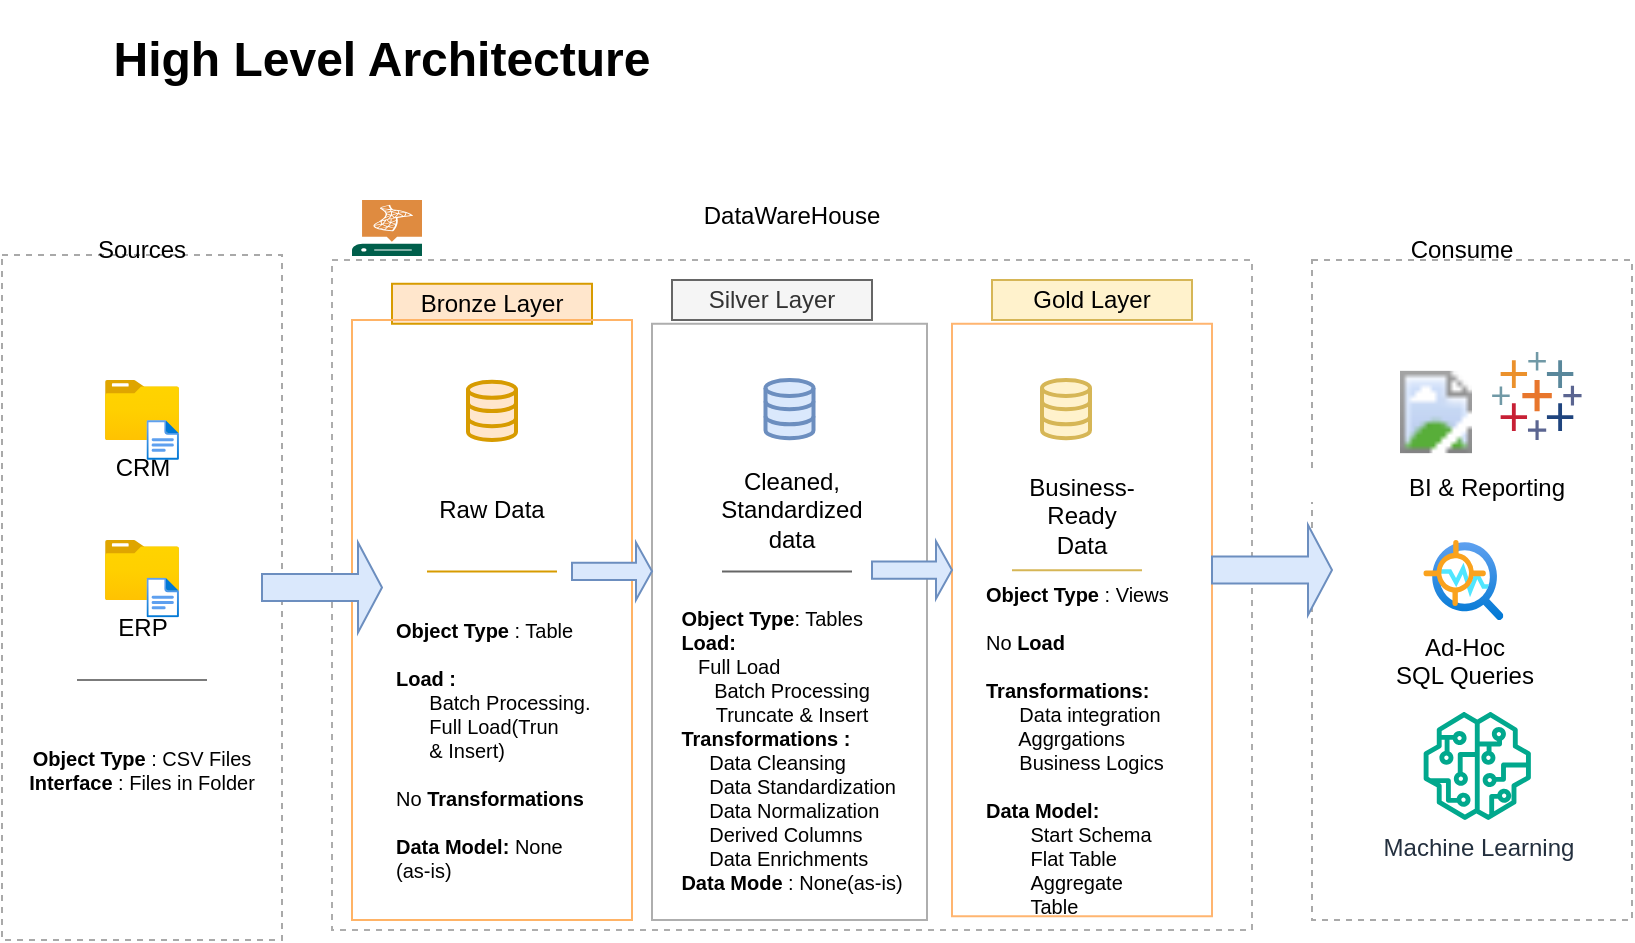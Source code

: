 <mxfile version="26.0.9" pages="2">
  <diagram name="Page-1" id="KpjBxrTiht_Qvs7KwJDv">
    <mxGraphModel dx="1034" dy="557" grid="1" gridSize="10" guides="1" tooltips="1" connect="1" arrows="1" fold="1" page="1" pageScale="1" pageWidth="850" pageHeight="1100" math="0" shadow="0">
      <root>
        <mxCell id="0" />
        <mxCell id="1" parent="0" />
        <mxCell id="08p3rzBNdtEZxl52uitY-1" value="" style="rounded=0;whiteSpace=wrap;html=1;gradientColor=default;fillColor=none;dashed=1;strokeColor=#A9A9A9;" parent="1" vertex="1">
          <mxGeometry x="5" y="147.5" width="140" height="342.5" as="geometry" />
        </mxCell>
        <mxCell id="08p3rzBNdtEZxl52uitY-2" value="High Level Architecture" style="text;html=1;align=center;verticalAlign=middle;whiteSpace=wrap;rounded=0;fontSize=24;fontStyle=1" parent="1" vertex="1">
          <mxGeometry x="50" y="20" width="290" height="60" as="geometry" />
        </mxCell>
        <mxCell id="08p3rzBNdtEZxl52uitY-3" value="DataWareHouse" style="rounded=1;whiteSpace=wrap;html=1;fillColor=none;strokeColor=none;" parent="1" vertex="1">
          <mxGeometry x="345" y="107.5" width="110" height="40" as="geometry" />
        </mxCell>
        <mxCell id="08p3rzBNdtEZxl52uitY-4" value="" style="rounded=0;whiteSpace=wrap;html=1;gradientColor=default;fillColor=none;dashed=1;strokeColor=#ADADAD;" parent="1" vertex="1">
          <mxGeometry x="170" y="150" width="460" height="335" as="geometry" />
        </mxCell>
        <mxCell id="08p3rzBNdtEZxl52uitY-5" value="" style="rounded=0;whiteSpace=wrap;html=1;gradientColor=default;fillColor=none;dashed=1;strokeColor=#A9A9A9;" parent="1" vertex="1">
          <mxGeometry x="660" y="150" width="160" height="330" as="geometry" />
        </mxCell>
        <mxCell id="08p3rzBNdtEZxl52uitY-6" value="Consume" style="rounded=1;whiteSpace=wrap;html=1;fillColor=none;strokeColor=none;" parent="1" vertex="1">
          <mxGeometry x="699.63" y="130" width="70" height="30" as="geometry" />
        </mxCell>
        <mxCell id="08p3rzBNdtEZxl52uitY-7" value="Sources" style="rounded=1;whiteSpace=wrap;html=1;fillColor=none;gradientColor=none;strokeColor=none;dashed=1;" parent="1" vertex="1">
          <mxGeometry x="40" y="130" width="70" height="30" as="geometry" />
        </mxCell>
        <mxCell id="08p3rzBNdtEZxl52uitY-9" value="Bronze Layer" style="rounded=0;whiteSpace=wrap;html=1;fillColor=#ffe6cc;strokeColor=#d79b00;" parent="1" vertex="1">
          <mxGeometry x="200" y="161.88" width="100" height="20" as="geometry" />
        </mxCell>
        <mxCell id="08p3rzBNdtEZxl52uitY-10" value="" style="rounded=0;whiteSpace=wrap;html=1;gradientColor=default;fillColor=none;strokeColor=#FFB366;" parent="1" vertex="1">
          <mxGeometry x="180" y="180" width="140" height="300" as="geometry" />
        </mxCell>
        <mxCell id="08p3rzBNdtEZxl52uitY-11" value="Silver Layer" style="rounded=0;whiteSpace=wrap;html=1;fillColor=#f5f5f5;strokeColor=#666666;fontColor=#333333;" parent="1" vertex="1">
          <mxGeometry x="340" y="160" width="100" height="20" as="geometry" />
        </mxCell>
        <mxCell id="08p3rzBNdtEZxl52uitY-13" value="" style="rounded=0;whiteSpace=wrap;html=1;gradientColor=default;fillColor=none;strokeColor=#AEAEAE;" parent="1" vertex="1">
          <mxGeometry x="330" y="181.88" width="137.5" height="298.12" as="geometry" />
        </mxCell>
        <mxCell id="08p3rzBNdtEZxl52uitY-14" value="Gold Layer" style="rounded=0;whiteSpace=wrap;html=1;fillColor=#fff2cc;strokeColor=#d6b656;" parent="1" vertex="1">
          <mxGeometry x="500" y="160" width="100" height="20" as="geometry" />
        </mxCell>
        <mxCell id="08p3rzBNdtEZxl52uitY-15" value="" style="rounded=0;whiteSpace=wrap;html=1;fillColor=none;strokeColor=#FFB570;" parent="1" vertex="1">
          <mxGeometry x="480" y="181.88" width="130" height="296.25" as="geometry" />
        </mxCell>
        <mxCell id="08p3rzBNdtEZxl52uitY-16" value="CRM" style="image;aspect=fixed;html=1;points=[];align=center;fontSize=12;image=img/lib/azure2/general/Folder_Blank.svg;" parent="1" vertex="1">
          <mxGeometry x="56.52" y="210" width="36.96" height="30" as="geometry" />
        </mxCell>
        <mxCell id="08p3rzBNdtEZxl52uitY-17" value="" style="image;aspect=fixed;html=1;points=[];align=center;fontSize=12;image=img/lib/azure2/general/File.svg;" parent="1" vertex="1">
          <mxGeometry x="77.25" y="230" width="16.23" height="20" as="geometry" />
        </mxCell>
        <mxCell id="08p3rzBNdtEZxl52uitY-18" value="ERP" style="image;aspect=fixed;html=1;points=[];align=center;fontSize=12;image=img/lib/azure2/general/Folder_Blank.svg;" parent="1" vertex="1">
          <mxGeometry x="56.52" y="290" width="36.96" height="30" as="geometry" />
        </mxCell>
        <mxCell id="08p3rzBNdtEZxl52uitY-19" value="" style="image;aspect=fixed;html=1;points=[];align=center;fontSize=12;image=img/lib/azure2/general/File.svg;" parent="1" vertex="1">
          <mxGeometry x="77.25" y="308.75" width="16.23" height="20" as="geometry" />
        </mxCell>
        <mxCell id="08p3rzBNdtEZxl52uitY-24" value="" style="endArrow=none;html=1;rounded=0;strokeColor=#7B7B7B;" parent="1" edge="1">
          <mxGeometry width="50" height="50" relative="1" as="geometry">
            <mxPoint x="42.5" y="360" as="sourcePoint" />
            <mxPoint x="107.5" y="360" as="targetPoint" />
            <Array as="points">
              <mxPoint x="67.5" y="360" />
            </Array>
          </mxGeometry>
        </mxCell>
        <mxCell id="08p3rzBNdtEZxl52uitY-27" value="&lt;b&gt;Object Type&lt;/b&gt; : CSV Files&lt;br&gt;&lt;b&gt;Interface&lt;/b&gt; : Files&amp;nbsp;&lt;span style=&quot;color: rgba(0, 0, 0, 0); font-family: monospace; font-size: 0px; text-align: start; text-wrap: nowrap;&quot;&gt;%3CmxGraphModel%3E%3Croot%3E%3CmxCell%20id%3D%220%22%2F%3E%3CmxCell%20id%3D%221%22%20parent%3D%220%22%2F%3E%3CmxCell%20id%3D%222%22%20value%3D%22%22%20style%3D%22endArrow%3Dnone%3Bhtml%3D1%3Brounded%3D0%3BstrokeColor%3D%23666666%3BfillColor%3D%23f5f5f5%3B%22%20edge%3D%221%22%20parent%3D%221%22%3E%3CmxGeometry%20width%3D%2250%22%20height%3D%2250%22%20relative%3D%221%22%20as%3D%22geometry%22%3E%3CmxPoint%20x%3D%22330%22%20y%3D%22370%22%20as%3D%22sourcePoint%22%2F%3E%3CmxPoint%20x%3D%22395%22%20y%3D%22370%22%20as%3D%22targetPoint%22%2F%3E%3CArray%20as%3D%22points%22%2F%3E%3C%2FmxGeometry%3E%3C%2FmxCell%3E%3C%2Froot%3E%3C%2FmxGraphModel%3E&lt;/span&gt;in Folder" style="text;html=1;align=center;verticalAlign=middle;whiteSpace=wrap;rounded=0;fontSize=10;fontStyle=0" parent="1" vertex="1">
          <mxGeometry x="15" y="390" width="120" height="30" as="geometry" />
        </mxCell>
        <mxCell id="08p3rzBNdtEZxl52uitY-30" value="" style="shape=singleArrow;whiteSpace=wrap;html=1;fillColor=#dae8fc;strokeColor=#6c8ebf;" parent="1" vertex="1">
          <mxGeometry x="610" y="282.5" width="60" height="45" as="geometry" />
        </mxCell>
        <mxCell id="08p3rzBNdtEZxl52uitY-31" value="" style="shape=singleArrow;whiteSpace=wrap;html=1;fillColor=#dae8fc;strokeColor=#6c8ebf;" parent="1" vertex="1">
          <mxGeometry x="135" y="291.25" width="60" height="45" as="geometry" />
        </mxCell>
        <mxCell id="08p3rzBNdtEZxl52uitY-32" value="" style="shape=singleArrow;whiteSpace=wrap;html=1;fillColor=#dae8fc;strokeColor=#6c8ebf;" parent="1" vertex="1">
          <mxGeometry x="290" y="291.25" width="40" height="28.75" as="geometry" />
        </mxCell>
        <mxCell id="08p3rzBNdtEZxl52uitY-34" value="" style="shape=singleArrow;whiteSpace=wrap;html=1;fillColor=#dae8fc;strokeColor=#6c8ebf;" parent="1" vertex="1">
          <mxGeometry x="440" y="290.63" width="40" height="28.75" as="geometry" />
        </mxCell>
        <mxCell id="08p3rzBNdtEZxl52uitY-36" value="" style="html=1;verticalLabelPosition=bottom;align=center;labelBackgroundColor=#ffffff;verticalAlign=top;strokeWidth=2;strokeColor=#d79b00;shadow=0;dashed=0;shape=mxgraph.ios7.icons.data;fillColor=#ffe6cc;" parent="1" vertex="1">
          <mxGeometry x="238" y="210.9" width="24" height="29.1" as="geometry" />
        </mxCell>
        <mxCell id="08p3rzBNdtEZxl52uitY-37" value="" style="html=1;verticalLabelPosition=bottom;align=center;labelBackgroundColor=#ffffff;verticalAlign=top;strokeWidth=2;strokeColor=#6c8ebf;shadow=0;dashed=0;shape=mxgraph.ios7.icons.data;fillColor=#dae8fc;" parent="1" vertex="1">
          <mxGeometry x="386.75" y="210" width="24" height="29.1" as="geometry" />
        </mxCell>
        <mxCell id="08p3rzBNdtEZxl52uitY-38" value="" style="html=1;verticalLabelPosition=bottom;align=center;labelBackgroundColor=#ffffff;verticalAlign=top;strokeWidth=2;strokeColor=#d6b656;shadow=0;dashed=0;shape=mxgraph.ios7.icons.data;fillColor=#fff2cc;" parent="1" vertex="1">
          <mxGeometry x="525" y="210.0" width="24" height="29.1" as="geometry" />
        </mxCell>
        <mxCell id="08p3rzBNdtEZxl52uitY-39" value="Raw&amp;nbsp;&lt;span style=&quot;color: rgba(0, 0, 0, 0); font-family: monospace; font-size: 0px; text-align: start; text-wrap: nowrap;&quot;&gt;%3CmxGraphModel%3E%3Croot%3E%3CmxCell%20id%3D%220%22%2F%3E%3CmxCell%20id%3D%221%22%20parent%3D%220%22%2F%3E%3CmxCell%20id%3D%222%22%20value%3D%22%22%20style%3D%22html%3D1%3BverticalLabelPosition%3Dbottom%3Balign%3Dcenter%3BlabelBackgroundColor%3D%23ffffff%3BverticalAlign%3Dtop%3BstrokeWidth%3D2%3BstrokeColor%3D%236c8ebf%3Bshadow%3D0%3Bdashed%3D0%3Bshape%3Dmxgraph.ios7.icons.data%3BfillColor%3D%23dae8fc%3B%22%20vertex%3D%221%22%20parent%3D%221%22%3E%3CmxGeometry%20x%3D%22353%22%20y%3D%22279.65%22%20width%3D%2224%22%20height%3D%2229.1%22%20as%3D%22geometry%22%2F%3E%3C%2FmxCell%3E%3C%2Froot%3E%3C%2FmxGraphModel%3E&lt;/span&gt;&lt;span style=&quot;color: rgba(0, 0, 0, 0); font-family: monospace; font-size: 0px; text-align: start; text-wrap: nowrap;&quot;&gt;%3CmxGraphModel%3E%3Croot%3E%3CmxCell%20id%3D%220%22%2F%3E%3CmxCell%20id%3D%221%22%20parent%3D%220%22%2F%3E%3CmxCell%20id%3D%222%22%20value%3D%22%22%20style%3D%22html%3D1%3BverticalLabelPosition%3Dbottom%3Balign%3Dcenter%3BlabelBackgroundColor%3D%23ffffff%3BverticalAlign%3Dtop%3BstrokeWidth%3D2%3BstrokeColor%3D%236c8ebf%3Bshadow%3D0%3Bdashed%3D0%3Bshape%3Dmxgraph.ios7.icons.data%3BfillColor%3D%23dae8fc%3B%22%20vertex%3D%221%22%20parent%3D%221%22%3E%3CmxGeometry%20x%3D%22353%22%20y%3D%22279.65%22%20width%3D%2224%22%20height%3D%2229.1%22%20as%3D%22geometry%22%2F%3E%3C%2FmxCell%3E%3C%2Froot%3E%3C%2FmxGraphModel%3E&lt;/span&gt;Data" style="text;html=1;align=center;verticalAlign=middle;whiteSpace=wrap;rounded=0;" parent="1" vertex="1">
          <mxGeometry x="220" y="260" width="60" height="30" as="geometry" />
        </mxCell>
        <mxCell id="08p3rzBNdtEZxl52uitY-40" value="Business- Ready Data&lt;div&gt;&lt;br&gt;&lt;/div&gt;" style="text;html=1;align=center;verticalAlign=middle;whiteSpace=wrap;rounded=0;" parent="1" vertex="1">
          <mxGeometry x="515" y="270" width="60" height="30" as="geometry" />
        </mxCell>
        <mxCell id="08p3rzBNdtEZxl52uitY-41" value="Cleaned, Standardized data" style="text;html=1;align=center;verticalAlign=middle;whiteSpace=wrap;rounded=0;fontSize=12;" parent="1" vertex="1">
          <mxGeometry x="370" y="260" width="60" height="30" as="geometry" />
        </mxCell>
        <mxCell id="08p3rzBNdtEZxl52uitY-44" value="" style="endArrow=none;html=1;rounded=0;strokeColor=#666666;fillColor=#f5f5f5;" parent="1" edge="1">
          <mxGeometry width="50" height="50" relative="1" as="geometry">
            <mxPoint x="365" y="305.75" as="sourcePoint" />
            <mxPoint x="430" y="305.75" as="targetPoint" />
            <Array as="points" />
          </mxGeometry>
        </mxCell>
        <mxCell id="08p3rzBNdtEZxl52uitY-45" value="" style="endArrow=none;html=1;rounded=0;strokeColor=#d6b656;fillColor=#fff2cc;" parent="1" edge="1">
          <mxGeometry width="50" height="50" relative="1" as="geometry">
            <mxPoint x="510" y="305.13" as="sourcePoint" />
            <mxPoint x="575" y="305.13" as="targetPoint" />
            <Array as="points" />
          </mxGeometry>
        </mxCell>
        <mxCell id="08p3rzBNdtEZxl52uitY-47" value="" style="endArrow=none;html=1;rounded=0;strokeColor=#d79b00;fillColor=#ffe6cc;" parent="1" edge="1">
          <mxGeometry width="50" height="50" relative="1" as="geometry">
            <mxPoint x="217.5" y="305.75" as="sourcePoint" />
            <mxPoint x="282.5" y="305.75" as="targetPoint" />
            <Array as="points" />
          </mxGeometry>
        </mxCell>
        <mxCell id="08p3rzBNdtEZxl52uitY-48" value="&lt;b&gt;Object Type&lt;/b&gt; : Views&lt;div&gt;&lt;br&gt;&lt;div style=&quot;&quot;&gt;No&lt;b&gt; Load&amp;nbsp; &amp;nbsp;&lt;/b&gt;&lt;/div&gt;&lt;div style=&quot;&quot;&gt;&lt;span style=&quot;background-color: transparent; color: light-dark(rgb(0, 0, 0), rgb(255, 255, 255));&quot;&gt;&amp;nbsp; &amp;nbsp; &amp;nbsp;&amp;nbsp;&lt;/span&gt;&lt;/div&gt;&lt;div style=&quot;&quot;&gt;&lt;span style=&quot;background-color: transparent; color: light-dark(rgb(0, 0, 0), rgb(255, 255, 255));&quot;&gt;&lt;b&gt;Transformations:&amp;nbsp;&lt;/b&gt;&lt;/span&gt;&lt;/div&gt;&lt;div style=&quot;&quot;&gt;&lt;span style=&quot;background-color: transparent; color: light-dark(rgb(0, 0, 0), rgb(255, 255, 255));&quot;&gt;&amp;nbsp; &amp;nbsp; &amp;nbsp; Data integration&lt;/span&gt;&lt;span style=&quot;background-color: transparent; color: light-dark(rgb(0, 0, 0), rgb(255, 255, 255)); white-space: pre;&quot;&gt;&#x9;&lt;/span&gt;&lt;/div&gt;&lt;div style=&quot;&quot;&gt;&amp;nbsp; &amp;nbsp; &amp;nbsp; Aggrgations&lt;/div&gt;&lt;div style=&quot;&quot;&gt;&amp;nbsp; &amp;nbsp; &amp;nbsp; Business Logics&lt;/div&gt;&lt;div style=&quot;&quot;&gt;&lt;br&gt;&lt;/div&gt;&lt;/div&gt;&lt;div style=&quot;&quot;&gt;&lt;b&gt;Data Model:&amp;nbsp;&lt;/b&gt;&lt;/div&gt;&lt;div style=&quot;&quot;&gt;&lt;span style=&quot;font-weight: bold; white-space: pre;&quot;&gt;&#x9;&lt;/span&gt;Start Schema&lt;br&gt;&lt;/div&gt;&lt;div style=&quot;&quot;&gt;&lt;span style=&quot;white-space: pre;&quot;&gt;&#x9;&lt;/span&gt;Flat Table&lt;br&gt;&lt;/div&gt;&lt;div style=&quot;&quot;&gt;&lt;span style=&quot;white-space: pre;&quot;&gt;&#x9;&lt;/span&gt;Aggregate&amp;nbsp; &amp;nbsp; &amp;nbsp; &amp;nbsp; &amp;nbsp; &amp;nbsp; &lt;span style=&quot;white-space: pre;&quot;&gt;&#x9;&lt;/span&gt;Table&amp;nbsp;&lt;br&gt;&lt;/div&gt;" style="text;html=1;align=left;verticalAlign=middle;whiteSpace=wrap;rounded=0;fontSize=10;" parent="1" vertex="1">
          <mxGeometry x="495" y="380" width="100" height="30" as="geometry" />
        </mxCell>
        <mxCell id="08p3rzBNdtEZxl52uitY-54" value="&lt;b&gt;Object Type&lt;/b&gt; : Table&lt;div&gt;&lt;br&gt;&lt;div style=&quot;&quot;&gt;&lt;b&gt;Load :&amp;nbsp;&lt;/b&gt;&lt;/div&gt;&lt;div style=&quot;&quot;&gt;&lt;span style=&quot;background-color: transparent; color: light-dark(rgb(0, 0, 0), rgb(255, 255, 255));&quot;&gt;&amp;nbsp; &amp;nbsp; &amp;nbsp; Batch Processing.&lt;/span&gt;&lt;/div&gt;&lt;div style=&quot;&quot;&gt;&lt;b style=&quot;background-color: transparent; color: light-dark(rgb(0, 0, 0), rgb(255, 255, 255));&quot;&gt;&amp;nbsp; &amp;nbsp; &amp;nbsp; &lt;/b&gt;&lt;span style=&quot;background-color: transparent; color: light-dark(rgb(0, 0, 0), rgb(255, 255, 255));&quot;&gt;Full Load(Trun&amp;nbsp; &amp;nbsp; &amp;nbsp; &amp;nbsp; &amp;nbsp; &amp;nbsp; &amp;amp; Insert)&lt;/span&gt;&lt;/div&gt;&lt;div style=&quot;&quot;&gt;&lt;span style=&quot;background-color: transparent; color: light-dark(rgb(0, 0, 0), rgb(255, 255, 255));&quot;&gt;&lt;br&gt;&lt;/span&gt;&lt;/div&gt;&lt;div style=&quot;&quot;&gt;&lt;span style=&quot;background-color: transparent; color: light-dark(rgb(0, 0, 0), rgb(255, 255, 255));&quot;&gt;No &lt;b&gt;Transformations&lt;/b&gt;&lt;/span&gt;&lt;/div&gt;&lt;div style=&quot;&quot;&gt;&lt;span style=&quot;background-color: transparent; color: light-dark(rgb(0, 0, 0), rgb(255, 255, 255));&quot;&gt;&lt;br&gt;&lt;/span&gt;&lt;/div&gt;&lt;div style=&quot;&quot;&gt;&lt;b style=&quot;background-color: transparent; color: light-dark(rgb(0, 0, 0), rgb(255, 255, 255));&quot;&gt;Data Model: &lt;/b&gt;&lt;span style=&quot;background-color: transparent; color: light-dark(rgb(0, 0, 0), rgb(255, 255, 255));&quot;&gt;None&lt;/span&gt;&lt;b style=&quot;background-color: transparent; color: light-dark(rgb(0, 0, 0), rgb(255, 255, 255));&quot;&gt; &lt;/b&gt;&lt;span style=&quot;background-color: transparent; color: light-dark(rgb(0, 0, 0), rgb(255, 255, 255));&quot;&gt;(as-is)&lt;/span&gt;&lt;br&gt;&lt;/div&gt;&lt;/div&gt;" style="text;html=1;align=left;verticalAlign=middle;whiteSpace=wrap;rounded=0;fontSize=10;" parent="1" vertex="1">
          <mxGeometry x="200" y="380" width="100" height="30" as="geometry" />
        </mxCell>
        <mxCell id="08p3rzBNdtEZxl52uitY-56" value="&lt;div style=&quot;text-align: left;&quot;&gt;&lt;b style=&quot;background-color: transparent; color: light-dark(rgb(0, 0, 0), rgb(255, 255, 255));&quot;&gt;Object Type&lt;/b&gt;&lt;span style=&quot;background-color: transparent; color: light-dark(rgb(0, 0, 0), rgb(255, 255, 255));&quot;&gt;: Tables&lt;/span&gt;&lt;/div&gt;&lt;div&gt;&lt;div style=&quot;text-align: left;&quot;&gt;&lt;b&gt;Load:&amp;nbsp;&lt;/b&gt;&lt;/div&gt;&lt;div style=&quot;text-align: left;&quot;&gt;&lt;span style=&quot;background-color: transparent; color: light-dark(rgb(0, 0, 0), rgb(255, 255, 255)); text-align: center;&quot;&gt;&lt;b&gt;&amp;nbsp; &amp;nbsp;&lt;/b&gt;Full Load&lt;/span&gt;&lt;/div&gt;&lt;/div&gt;&lt;div&gt;Batch Processing&lt;/div&gt;&lt;div&gt;Truncate &amp;amp; Insert&lt;/div&gt;&lt;div style=&quot;text-align: left;&quot;&gt;&lt;b&gt;Transformations :&lt;/b&gt;&lt;/div&gt;&lt;div style=&quot;text-align: left;&quot;&gt;&lt;b&gt;&amp;nbsp; &amp;nbsp; &lt;/b&gt;&amp;nbsp;Data Cleansing&lt;/div&gt;&lt;div style=&quot;text-align: left;&quot;&gt;&amp;nbsp; &amp;nbsp; &amp;nbsp;Data Standardization&lt;/div&gt;&lt;div style=&quot;text-align: left;&quot;&gt;&amp;nbsp; &amp;nbsp; &amp;nbsp;Data Normalization&lt;/div&gt;&lt;div style=&quot;text-align: left;&quot;&gt;&amp;nbsp; &amp;nbsp; &amp;nbsp;Derived Columns&lt;/div&gt;&lt;div style=&quot;text-align: left;&quot;&gt;&amp;nbsp; &amp;nbsp; &amp;nbsp;Data Enrichments&lt;/div&gt;&lt;div style=&quot;text-align: left;&quot;&gt;&lt;b&gt;Data Mode&lt;/b&gt; : None(as-is)&lt;/div&gt;" style="text;html=1;align=center;verticalAlign=middle;whiteSpace=wrap;rounded=0;fontSize=10;" parent="1" vertex="1">
          <mxGeometry x="340" y="340" width="120" height="110" as="geometry" />
        </mxCell>
        <mxCell id="08p3rzBNdtEZxl52uitY-57" value="&amp;nbsp; &amp;nbsp; &amp;nbsp; &amp;nbsp; &amp;nbsp; &amp;nbsp; &amp;nbsp; &amp;nbsp;BI &amp;amp; Reporting" style="image;aspect=fixed;html=1;points=[];align=center;fontSize=12;image=img/lib/azure2/power_platform/PowerBI.svg;" parent="1" vertex="1">
          <mxGeometry x="704" y="202" width="36" height="48" as="geometry" />
        </mxCell>
        <mxCell id="08p3rzBNdtEZxl52uitY-59" value="" style="verticalLabelPosition=bottom;aspect=fixed;html=1;shape=mxgraph.salesforce.analytics;" parent="1" vertex="1">
          <mxGeometry x="750" y="196.05" width="44.85" height="43.95" as="geometry" />
        </mxCell>
        <mxCell id="08p3rzBNdtEZxl52uitY-61" value="Ad-Hoc&lt;div&gt;SQL Queries&lt;/div&gt;" style="image;aspect=fixed;html=1;points=[];align=center;fontSize=12;image=img/lib/azure2/ai_machine_learning/Anomaly_Detector.svg;" parent="1" vertex="1">
          <mxGeometry x="715.63" y="290" width="40" height="40" as="geometry" />
        </mxCell>
        <mxCell id="08p3rzBNdtEZxl52uitY-62" value="Machine Learning" style="sketch=0;outlineConnect=0;fontColor=#232F3E;gradientColor=none;fillColor=#01A88D;strokeColor=none;dashed=0;verticalLabelPosition=bottom;verticalAlign=top;align=center;html=1;fontSize=12;fontStyle=0;aspect=fixed;pointerEvents=1;shape=mxgraph.aws4.sagemaker_model;" parent="1" vertex="1">
          <mxGeometry x="715.63" y="376" width="54" height="54" as="geometry" />
        </mxCell>
        <mxCell id="08p3rzBNdtEZxl52uitY-63" value="" style="sketch=0;pointerEvents=1;shadow=0;dashed=0;html=1;strokeColor=none;fillColor=#005F4B;labelPosition=center;verticalLabelPosition=bottom;verticalAlign=top;align=center;outlineConnect=0;shape=mxgraph.veeam2.sql_server;" parent="1" vertex="1">
          <mxGeometry x="180" y="120" width="35" height="28" as="geometry" />
        </mxCell>
      </root>
    </mxGraphModel>
  </diagram>
  <diagram id="UHYS2RVGrCc13hNujoTO" name="Page-2">
    <mxGraphModel dx="794" dy="557" grid="1" gridSize="10" guides="1" tooltips="1" connect="1" arrows="1" fold="1" page="1" pageScale="1" pageWidth="850" pageHeight="1100" background="#ffffff" math="0" shadow="0">
      <root>
        <mxCell id="0" />
        <mxCell id="1" parent="0" />
        <mxCell id="TlPF17WRxqJsre8iAlvS-1" value="Data Flow Diagram" style="text;html=1;align=center;verticalAlign=middle;whiteSpace=wrap;rounded=0;fontStyle=1;fontSize=40;fillColor=none;gradientColor=default;" vertex="1" parent="1">
          <mxGeometry x="20" y="20" width="430" height="30" as="geometry" />
        </mxCell>
        <mxCell id="TlPF17WRxqJsre8iAlvS-2" value="" style="rounded=1;whiteSpace=wrap;html=1;gradientColor=default;fillColor=none;dashed=1;" vertex="1" parent="1">
          <mxGeometry x="70" y="170" width="120" height="340" as="geometry" />
        </mxCell>
        <mxCell id="TlPF17WRxqJsre8iAlvS-3" value="Sources" style="text;html=1;align=center;verticalAlign=middle;whiteSpace=wrap;rounded=0;fontSize=16;fontStyle=1" vertex="1" parent="1">
          <mxGeometry x="100" y="150" width="60" height="30" as="geometry" />
        </mxCell>
        <mxCell id="TlPF17WRxqJsre8iAlvS-24" style="edgeStyle=orthogonalEdgeStyle;rounded=0;orthogonalLoop=1;jettySize=auto;html=1;entryX=0;entryY=0.25;entryDx=0;entryDy=0;" edge="1" parent="1" source="TlPF17WRxqJsre8iAlvS-4" target="TlPF17WRxqJsre8iAlvS-11">
          <mxGeometry relative="1" as="geometry" />
        </mxCell>
        <mxCell id="TlPF17WRxqJsre8iAlvS-4" value="CRM" style="image;aspect=fixed;html=1;points=[];align=center;fontSize=12;image=img/lib/azure2/general/Folder_Blank.svg;" vertex="1" parent="1">
          <mxGeometry x="105.36" y="240" width="44.64" height="36.23" as="geometry" />
        </mxCell>
        <mxCell id="TlPF17WRxqJsre8iAlvS-18" value="" style="edgeStyle=orthogonalEdgeStyle;rounded=0;orthogonalLoop=1;jettySize=auto;html=1;" edge="1" parent="1" source="TlPF17WRxqJsre8iAlvS-5" target="TlPF17WRxqJsre8iAlvS-14">
          <mxGeometry relative="1" as="geometry" />
        </mxCell>
        <mxCell id="TlPF17WRxqJsre8iAlvS-21" style="edgeStyle=orthogonalEdgeStyle;rounded=0;orthogonalLoop=1;jettySize=auto;html=1;entryX=0;entryY=0.5;entryDx=0;entryDy=0;" edge="1" parent="1" source="TlPF17WRxqJsre8iAlvS-5" target="TlPF17WRxqJsre8iAlvS-13">
          <mxGeometry relative="1" as="geometry" />
        </mxCell>
        <mxCell id="TlPF17WRxqJsre8iAlvS-22" style="edgeStyle=orthogonalEdgeStyle;rounded=0;orthogonalLoop=1;jettySize=auto;html=1;entryX=0;entryY=0.5;entryDx=0;entryDy=0;" edge="1" parent="1" source="TlPF17WRxqJsre8iAlvS-5" target="TlPF17WRxqJsre8iAlvS-15">
          <mxGeometry relative="1" as="geometry" />
        </mxCell>
        <mxCell id="TlPF17WRxqJsre8iAlvS-5" value="ERP" style="image;aspect=fixed;html=1;points=[];align=center;fontSize=12;image=img/lib/azure2/general/Folder_Blank.svg;" vertex="1" parent="1">
          <mxGeometry x="105.36" y="350" width="49.29" height="40" as="geometry" />
        </mxCell>
        <mxCell id="TlPF17WRxqJsre8iAlvS-7" value="" style="rounded=1;whiteSpace=wrap;html=1;fillColor=none;dashed=1;strokeColor=#FF9933;gradientColor=default;" vertex="1" parent="1">
          <mxGeometry x="250" y="180" width="120" height="330" as="geometry" />
        </mxCell>
        <mxCell id="TlPF17WRxqJsre8iAlvS-9" value="Bronze Layer" style="rounded=1;whiteSpace=wrap;html=1;fillColor=#ffe6cc;strokeColor=#d79b00;" vertex="1" parent="1">
          <mxGeometry x="260" y="140" width="110" height="30" as="geometry" />
        </mxCell>
        <mxCell id="TlPF17WRxqJsre8iAlvS-37" style="edgeStyle=orthogonalEdgeStyle;rounded=0;orthogonalLoop=1;jettySize=auto;html=1;entryX=0;entryY=0.5;entryDx=0;entryDy=0;" edge="1" parent="1" source="TlPF17WRxqJsre8iAlvS-10" target="TlPF17WRxqJsre8iAlvS-31">
          <mxGeometry relative="1" as="geometry" />
        </mxCell>
        <mxCell id="TlPF17WRxqJsre8iAlvS-10" value="crm_prd_info" style="rounded=1;whiteSpace=wrap;html=1;fillColor=#ffe6cc;strokeColor=#d79b00;" vertex="1" parent="1">
          <mxGeometry x="260" y="300" width="100" height="30" as="geometry" />
        </mxCell>
        <mxCell id="TlPF17WRxqJsre8iAlvS-35" style="edgeStyle=orthogonalEdgeStyle;rounded=0;orthogonalLoop=1;jettySize=auto;html=1;entryX=0;entryY=0.5;entryDx=0;entryDy=0;" edge="1" parent="1" source="TlPF17WRxqJsre8iAlvS-11" target="TlPF17WRxqJsre8iAlvS-30">
          <mxGeometry relative="1" as="geometry" />
        </mxCell>
        <mxCell id="TlPF17WRxqJsre8iAlvS-11" value="crm_sales_details" style="rounded=1;whiteSpace=wrap;html=1;fillColor=#ffe6cc;strokeColor=#d79b00;" vertex="1" parent="1">
          <mxGeometry x="260" y="200" width="100" height="30" as="geometry" />
        </mxCell>
        <mxCell id="TlPF17WRxqJsre8iAlvS-12" value="crm_cust_info" style="rounded=1;whiteSpace=wrap;html=1;fillColor=#ffe6cc;strokeColor=#d79b00;" vertex="1" parent="1">
          <mxGeometry x="260" y="250" width="100" height="30" as="geometry" />
        </mxCell>
        <mxCell id="TlPF17WRxqJsre8iAlvS-13" value="erp_loc_a101" style="rounded=1;whiteSpace=wrap;html=1;fillColor=#ffe6cc;strokeColor=#d79b00;" vertex="1" parent="1">
          <mxGeometry x="260" y="410" width="100" height="30" as="geometry" />
        </mxCell>
        <mxCell id="TlPF17WRxqJsre8iAlvS-14" value="erp_cust_az12" style="rounded=1;whiteSpace=wrap;html=1;fillColor=#ffe6cc;strokeColor=#d79b00;" vertex="1" parent="1">
          <mxGeometry x="260" y="355" width="100" height="30" as="geometry" />
        </mxCell>
        <mxCell id="TlPF17WRxqJsre8iAlvS-40" style="edgeStyle=orthogonalEdgeStyle;rounded=0;orthogonalLoop=1;jettySize=auto;html=1;" edge="1" parent="1" source="TlPF17WRxqJsre8iAlvS-15" target="TlPF17WRxqJsre8iAlvS-34">
          <mxGeometry relative="1" as="geometry" />
        </mxCell>
        <mxCell id="TlPF17WRxqJsre8iAlvS-15" value="erp_px_cat_g1v2" style="rounded=1;whiteSpace=wrap;html=1;fillColor=#ffe6cc;strokeColor=#d79b00;" vertex="1" parent="1">
          <mxGeometry x="260" y="460" width="100" height="30" as="geometry" />
        </mxCell>
        <mxCell id="TlPF17WRxqJsre8iAlvS-17" style="edgeStyle=orthogonalEdgeStyle;rounded=0;orthogonalLoop=1;jettySize=auto;html=1;entryX=0.067;entryY=0.238;entryDx=0;entryDy=0;entryPerimeter=0;" edge="1" parent="1" source="TlPF17WRxqJsre8iAlvS-4" target="TlPF17WRxqJsre8iAlvS-7">
          <mxGeometry relative="1" as="geometry" />
        </mxCell>
        <mxCell id="TlPF17WRxqJsre8iAlvS-25" style="edgeStyle=orthogonalEdgeStyle;rounded=0;orthogonalLoop=1;jettySize=auto;html=1;entryX=0.087;entryY=0.556;entryDx=0;entryDy=0;entryPerimeter=0;" edge="1" parent="1" source="TlPF17WRxqJsre8iAlvS-4" target="TlPF17WRxqJsre8iAlvS-10">
          <mxGeometry relative="1" as="geometry">
            <Array as="points">
              <mxPoint x="210" y="258" />
              <mxPoint x="210" y="317" />
            </Array>
          </mxGeometry>
        </mxCell>
        <mxCell id="TlPF17WRxqJsre8iAlvS-26" value="Silver Layer" style="rounded=1;whiteSpace=wrap;html=1;fillColor=#f5f5f5;strokeColor=#666666;fontColor=#333333;" vertex="1" parent="1">
          <mxGeometry x="400" y="140" width="110" height="30" as="geometry" />
        </mxCell>
        <mxCell id="TlPF17WRxqJsre8iAlvS-27" value="" style="rounded=1;whiteSpace=wrap;html=1;fillColor=none;dashed=1;strokeColor=#909090;gradientColor=default;" vertex="1" parent="1">
          <mxGeometry x="400" y="180" width="120" height="330" as="geometry" />
        </mxCell>
        <mxCell id="TlPF17WRxqJsre8iAlvS-28" value="crm_cust_info" style="rounded=1;whiteSpace=wrap;html=1;fillColor=#f5f5f5;strokeColor=#666666;fontColor=#333333;" vertex="1" parent="1">
          <mxGeometry x="410" y="250" width="100" height="30" as="geometry" />
        </mxCell>
        <mxCell id="TlPF17WRxqJsre8iAlvS-30" value="crm_sales_details" style="rounded=1;whiteSpace=wrap;html=1;fillColor=#f5f5f5;strokeColor=#666666;fontColor=#333333;" vertex="1" parent="1">
          <mxGeometry x="410" y="200" width="100" height="30" as="geometry" />
        </mxCell>
        <mxCell id="TlPF17WRxqJsre8iAlvS-31" value="crm_prd_info" style="rounded=1;whiteSpace=wrap;html=1;fillColor=#f5f5f5;strokeColor=#666666;fontColor=#333333;" vertex="1" parent="1">
          <mxGeometry x="410" y="300" width="100" height="30" as="geometry" />
        </mxCell>
        <mxCell id="TlPF17WRxqJsre8iAlvS-32" value="erp_cust_az12" style="rounded=1;whiteSpace=wrap;html=1;fillColor=#f5f5f5;strokeColor=#666666;fontColor=#333333;" vertex="1" parent="1">
          <mxGeometry x="410" y="350" width="100" height="30" as="geometry" />
        </mxCell>
        <mxCell id="TlPF17WRxqJsre8iAlvS-33" value="erp_loc_a101" style="rounded=1;whiteSpace=wrap;html=1;fillColor=#f5f5f5;strokeColor=#666666;fontColor=#333333;" vertex="1" parent="1">
          <mxGeometry x="410" y="410" width="100" height="30" as="geometry" />
        </mxCell>
        <mxCell id="TlPF17WRxqJsre8iAlvS-34" value="erp_px_cat_g1v2" style="rounded=1;whiteSpace=wrap;html=1;fillColor=#f5f5f5;strokeColor=#666666;fontColor=#333333;" vertex="1" parent="1">
          <mxGeometry x="410" y="460" width="100" height="30" as="geometry" />
        </mxCell>
        <mxCell id="TlPF17WRxqJsre8iAlvS-36" style="edgeStyle=orthogonalEdgeStyle;rounded=0;orthogonalLoop=1;jettySize=auto;html=1;entryX=0.08;entryY=0.578;entryDx=0;entryDy=0;entryPerimeter=0;" edge="1" parent="1" source="TlPF17WRxqJsre8iAlvS-12" target="TlPF17WRxqJsre8iAlvS-28">
          <mxGeometry relative="1" as="geometry" />
        </mxCell>
        <mxCell id="TlPF17WRxqJsre8iAlvS-38" style="edgeStyle=orthogonalEdgeStyle;rounded=0;orthogonalLoop=1;jettySize=auto;html=1;entryX=0.087;entryY=0.644;entryDx=0;entryDy=0;entryPerimeter=0;" edge="1" parent="1" source="TlPF17WRxqJsre8iAlvS-14" target="TlPF17WRxqJsre8iAlvS-32">
          <mxGeometry relative="1" as="geometry" />
        </mxCell>
        <mxCell id="TlPF17WRxqJsre8iAlvS-39" style="edgeStyle=orthogonalEdgeStyle;rounded=0;orthogonalLoop=1;jettySize=auto;html=1;entryX=0.08;entryY=0.578;entryDx=0;entryDy=0;entryPerimeter=0;" edge="1" parent="1" source="TlPF17WRxqJsre8iAlvS-13" target="TlPF17WRxqJsre8iAlvS-33">
          <mxGeometry relative="1" as="geometry" />
        </mxCell>
        <mxCell id="TlPF17WRxqJsre8iAlvS-42" value="Gold Layer" style="rounded=1;whiteSpace=wrap;html=1;fillColor=#fff2cc;strokeColor=#d6b656;" vertex="1" parent="1">
          <mxGeometry x="575" y="140" width="110" height="30" as="geometry" />
        </mxCell>
        <mxCell id="TlPF17WRxqJsre8iAlvS-43" value="" style="rounded=1;whiteSpace=wrap;html=1;fillColor=none;dashed=1;strokeColor=#909090;gradientColor=default;" vertex="1" parent="1">
          <mxGeometry x="570" y="175" width="120" height="330" as="geometry" />
        </mxCell>
        <mxCell id="TlPF17WRxqJsre8iAlvS-44" value="dim_customers" style="rounded=1;whiteSpace=wrap;html=1;fillColor=#fff2cc;strokeColor=#d6b656;" vertex="1" parent="1">
          <mxGeometry x="580" y="310" width="100" height="30" as="geometry" />
        </mxCell>
        <mxCell id="TlPF17WRxqJsre8iAlvS-45" value="fact_sales" style="rounded=1;whiteSpace=wrap;html=1;fillColor=#fff2cc;strokeColor=#d6b656;" vertex="1" parent="1">
          <mxGeometry x="580" y="243.12" width="100" height="30" as="geometry" />
        </mxCell>
        <mxCell id="TlPF17WRxqJsre8iAlvS-46" value="dim_products" style="rounded=1;whiteSpace=wrap;html=1;fillColor=#fff2cc;strokeColor=#d6b656;" vertex="1" parent="1">
          <mxGeometry x="585" y="390" width="100" height="30" as="geometry" />
        </mxCell>
        <mxCell id="TlPF17WRxqJsre8iAlvS-59" value="" style="endArrow=classic;html=1;rounded=0;entryX=0;entryY=0.25;entryDx=0;entryDy=0;" edge="1" parent="1" target="TlPF17WRxqJsre8iAlvS-45">
          <mxGeometry width="50" height="50" relative="1" as="geometry">
            <mxPoint x="510" y="220" as="sourcePoint" />
            <mxPoint x="570" y="80" as="targetPoint" />
          </mxGeometry>
        </mxCell>
        <mxCell id="TlPF17WRxqJsre8iAlvS-60" value="" style="endArrow=classic;html=1;rounded=0;entryX=0;entryY=0.5;entryDx=0;entryDy=0;" edge="1" parent="1" target="TlPF17WRxqJsre8iAlvS-44">
          <mxGeometry width="50" height="50" relative="1" as="geometry">
            <mxPoint x="515" y="260" as="sourcePoint" />
            <mxPoint x="585" y="291" as="targetPoint" />
          </mxGeometry>
        </mxCell>
        <mxCell id="TlPF17WRxqJsre8iAlvS-61" value="" style="endArrow=classic;html=1;rounded=0;exitX=1;exitY=0.5;exitDx=0;exitDy=0;" edge="1" parent="1" source="TlPF17WRxqJsre8iAlvS-32">
          <mxGeometry width="50" height="50" relative="1" as="geometry">
            <mxPoint x="520" y="380" as="sourcePoint" />
            <mxPoint x="580" y="330" as="targetPoint" />
          </mxGeometry>
        </mxCell>
        <mxCell id="TlPF17WRxqJsre8iAlvS-62" value="" style="endArrow=classic;html=1;rounded=0;entryX=0;entryY=0.5;entryDx=0;entryDy=0;" edge="1" parent="1" target="TlPF17WRxqJsre8iAlvS-44">
          <mxGeometry width="50" height="50" relative="1" as="geometry">
            <mxPoint x="510" y="430" as="sourcePoint" />
            <mxPoint x="560" y="380" as="targetPoint" />
          </mxGeometry>
        </mxCell>
        <mxCell id="TlPF17WRxqJsre8iAlvS-63" value="" style="endArrow=classic;html=1;rounded=0;exitX=1;exitY=0.5;exitDx=0;exitDy=0;entryX=0;entryY=0.5;entryDx=0;entryDy=0;" edge="1" parent="1" source="TlPF17WRxqJsre8iAlvS-31" target="TlPF17WRxqJsre8iAlvS-46">
          <mxGeometry width="50" height="50" relative="1" as="geometry">
            <mxPoint x="520" y="330" as="sourcePoint" />
            <mxPoint x="570" y="280" as="targetPoint" />
          </mxGeometry>
        </mxCell>
        <mxCell id="TlPF17WRxqJsre8iAlvS-64" value="" style="endArrow=classic;html=1;rounded=0;exitX=1;exitY=0.5;exitDx=0;exitDy=0;entryX=0;entryY=0.5;entryDx=0;entryDy=0;" edge="1" parent="1" source="TlPF17WRxqJsre8iAlvS-34" target="TlPF17WRxqJsre8iAlvS-46">
          <mxGeometry width="50" height="50" relative="1" as="geometry">
            <mxPoint x="530" y="460" as="sourcePoint" />
            <mxPoint x="580" y="410" as="targetPoint" />
          </mxGeometry>
        </mxCell>
      </root>
    </mxGraphModel>
  </diagram>
</mxfile>
